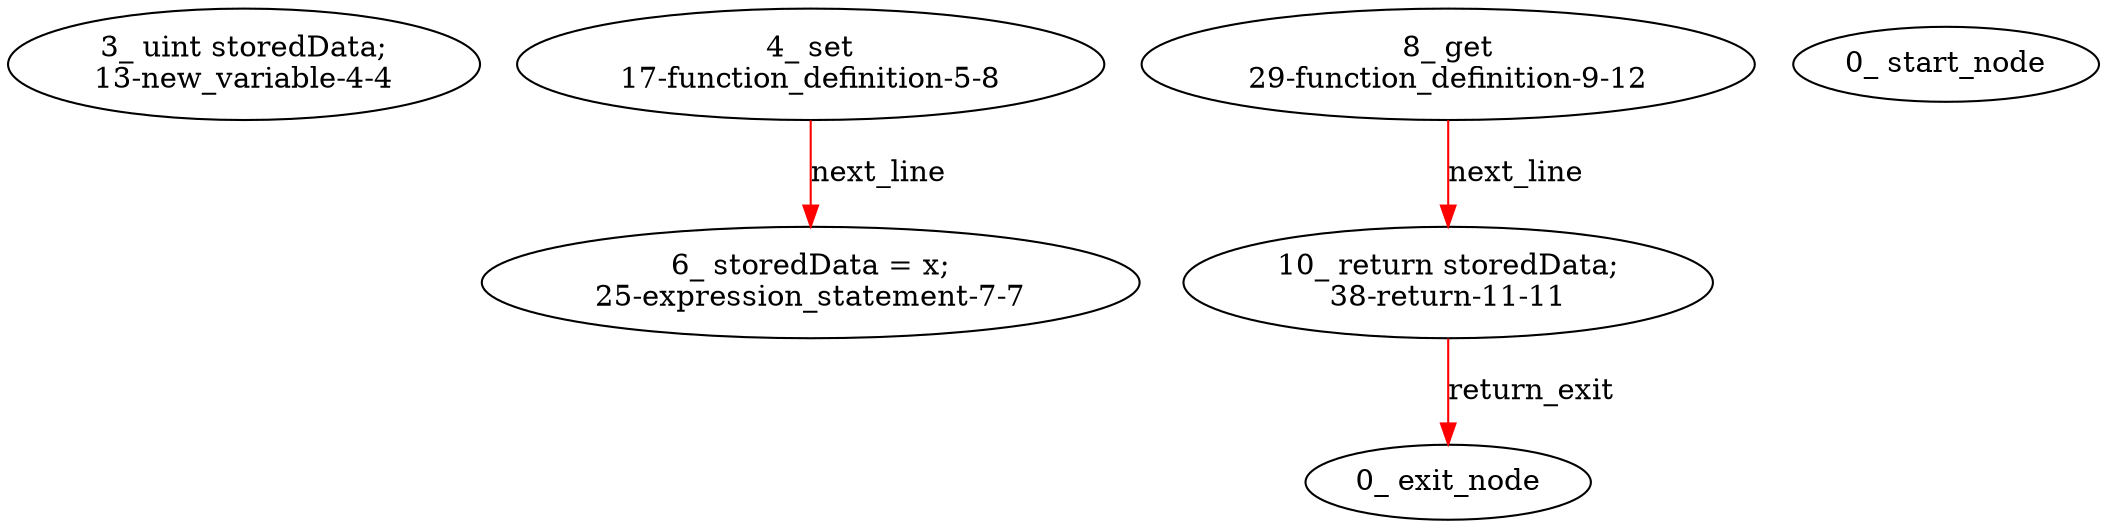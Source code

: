 digraph  {
13 [label="3_ uint storedData;\n13-new_variable-4-4", type_label=new_variable];
17 [label="4_ set\n17-function_definition-5-8", type_label=function_definition];
25 [label="6_ storedData = x;\n25-expression_statement-7-7", type_label=expression_statement];
29 [label="8_ get\n29-function_definition-9-12", type_label=function_definition];
38 [label="10_ return storedData;\n38-return-11-11", type_label=return];
1 [label="0_ start_node", type_label=start];
2 [label="0_ exit_node", type_label=exit];
17 -> 25  [color=red, controlflow_type=next_line, edge_type=CFG_edge, key=0, label=next_line];
29 -> 38  [color=red, controlflow_type=next_line, edge_type=CFG_edge, key=0, label=next_line];
38 -> 2  [color=red, controlflow_type=return_exit, edge_type=CFG_edge, key=0, label=return_exit];
}
